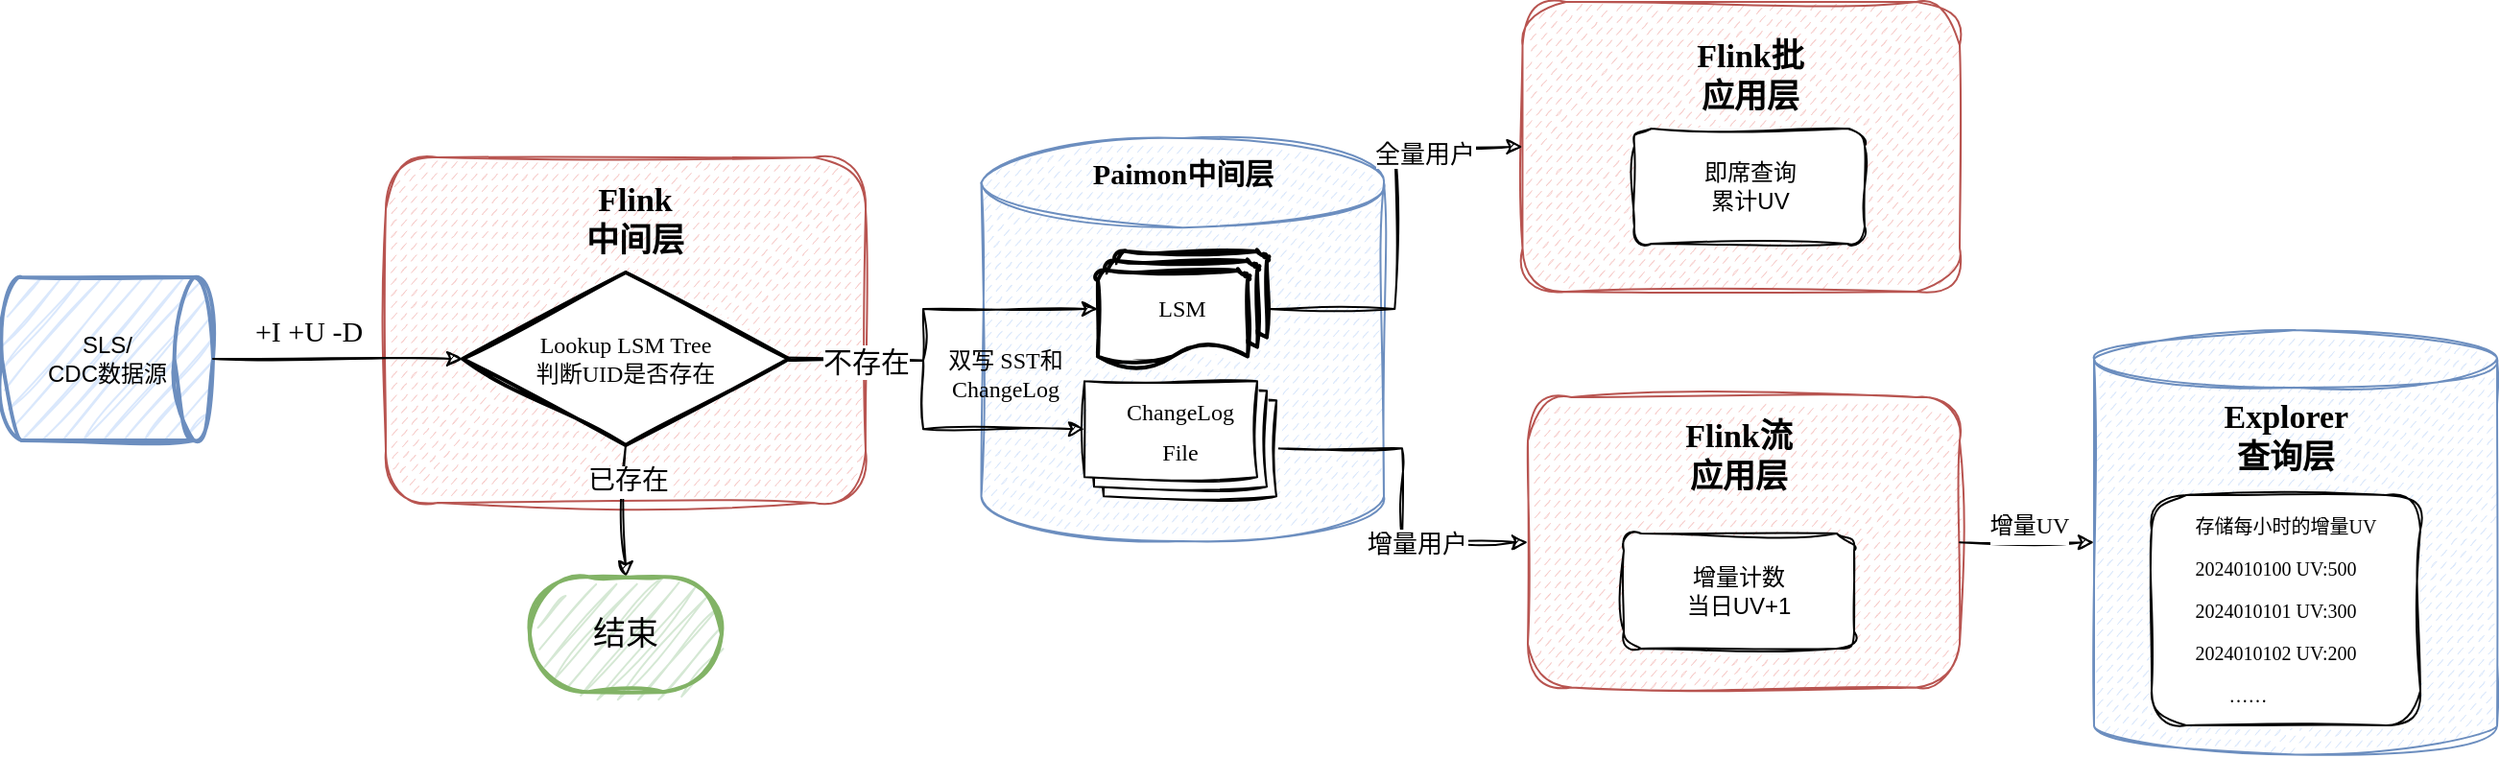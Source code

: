 <mxfile version="23.1.5" type="github">
  <diagram name="第 1 页" id="KnTpGIPtcygesuEFWRaa">
    <mxGraphModel dx="954" dy="532" grid="1" gridSize="10" guides="1" tooltips="1" connect="1" arrows="1" fold="1" page="1" pageScale="1" pageWidth="827" pageHeight="1169" math="0" shadow="0">
      <root>
        <mxCell id="0" />
        <mxCell id="1" parent="0" />
        <mxCell id="qaMExAlMrHJPnau9Rg41-77" value="" style="rounded=1;whiteSpace=wrap;html=1;fillStyle=dashed;sketch=1;curveFitting=1;jiggle=2;fillColor=#f8cecc;strokeColor=#b85450;" vertex="1" parent="1">
          <mxGeometry x="812.25" y="470" width="227.75" height="151" as="geometry" />
        </mxCell>
        <mxCell id="qaMExAlMrHJPnau9Rg41-40" value="" style="shape=cylinder3;whiteSpace=wrap;html=1;boundedLbl=1;backgroundOutline=1;size=23.296;fillStyle=dashed;sketch=1;curveFitting=1;jiggle=2;fillColor=#dae8fc;strokeColor=#6c8ebf;" vertex="1" parent="1">
          <mxGeometry x="530.25" y="541" width="209.75" height="210" as="geometry" />
        </mxCell>
        <mxCell id="qaMExAlMrHJPnau9Rg41-41" value="SLS/&lt;br&gt;CDC数据源" style="strokeWidth=2;html=1;shape=mxgraph.flowchart.direct_data;whiteSpace=wrap;sketch=1;curveFitting=1;jiggle=2;fillColor=#dae8fc;strokeColor=#6c8ebf;" vertex="1" parent="1">
          <mxGeometry x="20" y="613.5" width="110" height="85" as="geometry" />
        </mxCell>
        <mxCell id="qaMExAlMrHJPnau9Rg41-42" value="" style="rounded=1;whiteSpace=wrap;html=1;fillStyle=dashed;sketch=1;curveFitting=1;jiggle=2;fillColor=#f8cecc;strokeColor=#b85450;" vertex="1" parent="1">
          <mxGeometry x="220" y="551" width="250" height="180" as="geometry" />
        </mxCell>
        <mxCell id="qaMExAlMrHJPnau9Rg41-81" style="edgeStyle=orthogonalEdgeStyle;rounded=0;sketch=1;hachureGap=4;jiggle=2;curveFitting=1;orthogonalLoop=1;jettySize=auto;html=1;exitX=1;exitY=0.5;exitDx=0;exitDy=0;exitPerimeter=0;" edge="1" parent="1" source="qaMExAlMrHJPnau9Rg41-43" target="qaMExAlMrHJPnau9Rg41-77">
          <mxGeometry relative="1" as="geometry" />
        </mxCell>
        <mxCell id="qaMExAlMrHJPnau9Rg41-82" value="全量用户" style="edgeLabel;html=1;align=center;verticalAlign=middle;resizable=0;points=[];sketch=1;hachureGap=4;jiggle=2;curveFitting=1;fontSize=13;fontFamily=Comic Sans MS;" vertex="1" connectable="0" parent="qaMExAlMrHJPnau9Rg41-81">
          <mxGeometry x="0.525" y="-3" relative="1" as="geometry">
            <mxPoint as="offset" />
          </mxGeometry>
        </mxCell>
        <mxCell id="qaMExAlMrHJPnau9Rg41-43" value="&lt;font face=&quot;Comic Sans MS&quot;&gt;LSM&lt;/font&gt;" style="strokeWidth=2;html=1;shape=mxgraph.flowchart.multi-document;whiteSpace=wrap;sketch=1;curveFitting=1;jiggle=2;" vertex="1" parent="1">
          <mxGeometry x="591" y="600" width="88" height="60" as="geometry" />
        </mxCell>
        <mxCell id="qaMExAlMrHJPnau9Rg41-44" style="edgeStyle=orthogonalEdgeStyle;rounded=0;orthogonalLoop=1;jettySize=auto;html=1;exitX=0.5;exitY=1;exitDx=0;exitDy=0;exitPerimeter=0;entryX=0.5;entryY=0;entryDx=0;entryDy=0;entryPerimeter=0;sketch=1;curveFitting=1;jiggle=2;" edge="1" parent="1" source="qaMExAlMrHJPnau9Rg41-47" target="qaMExAlMrHJPnau9Rg41-52">
          <mxGeometry relative="1" as="geometry">
            <mxPoint x="350" y="761" as="targetPoint" />
          </mxGeometry>
        </mxCell>
        <mxCell id="qaMExAlMrHJPnau9Rg41-45" value="已存在" style="edgeLabel;html=1;align=center;verticalAlign=middle;resizable=0;points=[];rounded=0;fontFamily=Comic Sans MS;fontSize=14;fontColor=default;fillColor=none;gradientColor=none;" vertex="1" connectable="0" parent="qaMExAlMrHJPnau9Rg41-44">
          <mxGeometry x="-0.443" y="1" relative="1" as="geometry">
            <mxPoint as="offset" />
          </mxGeometry>
        </mxCell>
        <mxCell id="qaMExAlMrHJPnau9Rg41-46" style="edgeStyle=orthogonalEdgeStyle;rounded=0;orthogonalLoop=1;jettySize=auto;html=1;exitX=1;exitY=0.5;exitDx=0;exitDy=0;exitPerimeter=0;entryX=0;entryY=0.5;entryDx=0;entryDy=0;entryPerimeter=0;sketch=1;curveFitting=1;jiggle=2;" edge="1" parent="1" target="qaMExAlMrHJPnau9Rg41-43">
          <mxGeometry relative="1" as="geometry">
            <mxPoint x="530" y="656.76" as="targetPoint" />
            <mxPoint x="395" y="656.765" as="sourcePoint" />
            <Array as="points">
              <mxPoint x="500" y="657" />
              <mxPoint x="500" y="630" />
            </Array>
          </mxGeometry>
        </mxCell>
        <mxCell id="qaMExAlMrHJPnau9Rg41-47" value="Lookup LSM Tree&lt;br&gt;判断UID是否存在" style="strokeWidth=2;html=1;shape=mxgraph.flowchart.decision;whiteSpace=wrap;sketch=1;curveFitting=1;jiggle=2;fontFamily=Comic Sans MS;" vertex="1" parent="1">
          <mxGeometry x="260" y="611" width="170" height="90" as="geometry" />
        </mxCell>
        <mxCell id="qaMExAlMrHJPnau9Rg41-69" style="edgeStyle=orthogonalEdgeStyle;rounded=0;sketch=1;hachureGap=4;jiggle=2;curveFitting=1;orthogonalLoop=1;jettySize=auto;html=1;exitX=0;exitY=0;exitDx=100;exitDy=35;exitPerimeter=0;entryX=0;entryY=0.5;entryDx=0;entryDy=0;" edge="1" parent="1" source="qaMExAlMrHJPnau9Rg41-50" target="qaMExAlMrHJPnau9Rg41-55">
          <mxGeometry relative="1" as="geometry">
            <mxPoint x="790" y="703" as="targetPoint" />
          </mxGeometry>
        </mxCell>
        <mxCell id="qaMExAlMrHJPnau9Rg41-83" value="增量用户" style="edgeLabel;html=1;align=center;verticalAlign=middle;resizable=0;points=[];sketch=1;hachureGap=4;jiggle=2;curveFitting=1;fontSize=13;fontFamily=Comic Sans MS;" vertex="1" connectable="0" parent="qaMExAlMrHJPnau9Rg41-69">
          <mxGeometry x="0.356" relative="1" as="geometry">
            <mxPoint as="offset" />
          </mxGeometry>
        </mxCell>
        <mxCell id="qaMExAlMrHJPnau9Rg41-50" value="" style="verticalLabelPosition=bottom;verticalAlign=top;html=1;shape=mxgraph.basic.layered_rect;dx=10;outlineConnect=0;whiteSpace=wrap;sketch=1;curveFitting=1;jiggle=2;" vertex="1" parent="1">
          <mxGeometry x="584" y="667.63" width="100" height="60" as="geometry" />
        </mxCell>
        <mxCell id="qaMExAlMrHJPnau9Rg41-51" style="edgeStyle=orthogonalEdgeStyle;rounded=0;orthogonalLoop=1;jettySize=auto;html=1;exitX=1;exitY=0.5;exitDx=0;exitDy=0;exitPerimeter=0;entryX=0;entryY=0.5;entryDx=0;entryDy=0;entryPerimeter=0;sketch=1;curveFitting=1;jiggle=2;" edge="1" parent="1" source="qaMExAlMrHJPnau9Rg41-41" target="qaMExAlMrHJPnau9Rg41-47">
          <mxGeometry relative="1" as="geometry" />
        </mxCell>
        <mxCell id="qaMExAlMrHJPnau9Rg41-52" value="&lt;font style=&quot;font-size: 17px;&quot; face=&quot;Comic Sans MS&quot;&gt;结束&lt;/font&gt;" style="strokeWidth=2;html=1;shape=mxgraph.flowchart.terminator;whiteSpace=wrap;sketch=1;curveFitting=1;jiggle=2;fillColor=#d5e8d4;strokeColor=#82b366;" vertex="1" parent="1">
          <mxGeometry x="295" y="769.62" width="100" height="60" as="geometry" />
        </mxCell>
        <mxCell id="qaMExAlMrHJPnau9Rg41-53" style="edgeStyle=orthogonalEdgeStyle;rounded=0;orthogonalLoop=1;jettySize=auto;html=1;exitX=1;exitY=0.5;exitDx=0;exitDy=0;exitPerimeter=0;entryX=0;entryY=0;entryDx=0;entryDy=25;entryPerimeter=0;sketch=1;curveFitting=1;jiggle=2;" edge="1" parent="1" source="qaMExAlMrHJPnau9Rg41-47" target="qaMExAlMrHJPnau9Rg41-50">
          <mxGeometry relative="1" as="geometry">
            <Array as="points">
              <mxPoint x="500" y="657" />
              <mxPoint x="500" y="693" />
            </Array>
          </mxGeometry>
        </mxCell>
        <mxCell id="qaMExAlMrHJPnau9Rg41-54" value="不存在" style="edgeLabel;html=1;align=center;verticalAlign=middle;resizable=0;points=[];rounded=0;fontFamily=Comic Sans MS;fontSize=15;fontColor=default;fillColor=none;gradientColor=none;" vertex="1" connectable="0" parent="qaMExAlMrHJPnau9Rg41-53">
          <mxGeometry x="-0.639" y="-3" relative="1" as="geometry">
            <mxPoint x="6" y="-3" as="offset" />
          </mxGeometry>
        </mxCell>
        <mxCell id="qaMExAlMrHJPnau9Rg41-55" value="" style="rounded=1;whiteSpace=wrap;html=1;fillStyle=dashed;sketch=1;curveFitting=1;jiggle=2;fillColor=#f8cecc;strokeColor=#b85450;" vertex="1" parent="1">
          <mxGeometry x="815" y="676" width="225" height="151.26" as="geometry" />
        </mxCell>
        <mxCell id="qaMExAlMrHJPnau9Rg41-56" value="增量计数&lt;br&gt;当日UV+1" style="rounded=1;whiteSpace=wrap;html=1;sketch=1;curveFitting=1;jiggle=2;" vertex="1" parent="1">
          <mxGeometry x="865" y="747" width="120" height="60" as="geometry" />
        </mxCell>
        <mxCell id="qaMExAlMrHJPnau9Rg41-57" value="" style="shape=cylinder3;whiteSpace=wrap;html=1;boundedLbl=1;backgroundOutline=1;size=15;fillStyle=dashed;sketch=1;curveFitting=1;jiggle=2;fillColor=#dae8fc;strokeColor=#6c8ebf;" vertex="1" parent="1">
          <mxGeometry x="1110" y="641" width="210" height="221.26" as="geometry" />
        </mxCell>
        <mxCell id="qaMExAlMrHJPnau9Rg41-58" value="Flink &lt;br&gt;中间层" style="text;html=1;align=center;verticalAlign=middle;whiteSpace=wrap;rounded=0;fontFamily=Comic Sans MS;fontSize=17;fontStyle=1" vertex="1" parent="1">
          <mxGeometry x="300" y="571" width="100" height="25" as="geometry" />
        </mxCell>
        <mxCell id="qaMExAlMrHJPnau9Rg41-59" value="+I +U -D" style="text;html=1;align=center;verticalAlign=middle;whiteSpace=wrap;rounded=0;fontFamily=Comic Sans MS;fontSize=15;fontColor=default;" vertex="1" parent="1">
          <mxGeometry x="140" y="626" width="80" height="30" as="geometry" />
        </mxCell>
        <mxCell id="qaMExAlMrHJPnau9Rg41-60" value="&lt;font style=&quot;font-size: 12px;&quot;&gt;ChangeLog File&lt;/font&gt;" style="text;html=1;align=center;verticalAlign=middle;whiteSpace=wrap;rounded=0;fontFamily=Comic Sans MS;fontSize=17;fontColor=default;" vertex="1" parent="1">
          <mxGeometry x="604" y="677.5" width="60" height="30" as="geometry" />
        </mxCell>
        <mxCell id="qaMExAlMrHJPnau9Rg41-61" value="&lt;b&gt;Flink流&lt;br&gt;应用层&lt;/b&gt;" style="text;html=1;align=center;verticalAlign=middle;whiteSpace=wrap;rounded=0;fontFamily=Comic Sans MS;fontSize=17;" vertex="1" parent="1">
          <mxGeometry x="875" y="693.88" width="100" height="25.62" as="geometry" />
        </mxCell>
        <mxCell id="qaMExAlMrHJPnau9Rg41-62" value="&lt;b&gt;Paimon中间层&lt;/b&gt;" style="text;html=1;align=center;verticalAlign=middle;whiteSpace=wrap;rounded=0;fontFamily=Comic Sans MS;fontSize=15;strokeWidth=0;" vertex="1" parent="1">
          <mxGeometry x="577.62" y="541" width="115" height="35" as="geometry" />
        </mxCell>
        <mxCell id="qaMExAlMrHJPnau9Rg41-63" value="&lt;b&gt;Explorer 查询层&lt;/b&gt;" style="text;html=1;align=center;verticalAlign=middle;whiteSpace=wrap;rounded=0;fontFamily=Comic Sans MS;fontSize=17;" vertex="1" parent="1">
          <mxGeometry x="1180" y="682" width="60" height="30" as="geometry" />
        </mxCell>
        <mxCell id="qaMExAlMrHJPnau9Rg41-64" value="双写 SST和ChangeLog" style="text;html=1;align=center;verticalAlign=middle;whiteSpace=wrap;rounded=0;fontFamily=Comic Sans MS;fontSize=12;fontColor=default;" vertex="1" parent="1">
          <mxGeometry x="509.24" y="656" width="68.38" height="15" as="geometry" />
        </mxCell>
        <mxCell id="qaMExAlMrHJPnau9Rg41-65" value="&lt;font style=&quot;font-size: 12px;&quot;&gt;增量UV&lt;/font&gt;" style="edgeStyle=orthogonalEdgeStyle;rounded=0;orthogonalLoop=1;jettySize=auto;html=1;exitX=1;exitY=0.5;exitDx=0;exitDy=0;entryX=0;entryY=0.5;entryDx=0;entryDy=0;entryPerimeter=0;fontFamily=Comic Sans MS;fontSize=17;fontColor=default;sketch=1;curveFitting=1;jiggle=2;" edge="1" parent="1" source="qaMExAlMrHJPnau9Rg41-55" target="qaMExAlMrHJPnau9Rg41-57">
          <mxGeometry x="0.013" y="10" relative="1" as="geometry">
            <mxPoint as="offset" />
          </mxGeometry>
        </mxCell>
        <mxCell id="qaMExAlMrHJPnau9Rg41-66" value="&lt;p style=&quot;border-color: var(--border-color); font-size: 10px; text-align: left;&quot;&gt;存储每小时的增量UV&lt;/p&gt;&lt;p style=&quot;border-color: var(--border-color); font-size: 10px; text-align: left;&quot;&gt;2024010100 UV:500&lt;/p&gt;&lt;p style=&quot;border-color: var(--border-color); font-size: 10px; text-align: left;&quot;&gt;2024010101 UV:300&lt;/p&gt;&lt;p style=&quot;border-color: var(--border-color); font-size: 10px; text-align: left;&quot;&gt;2024010102 UV:200&lt;/p&gt;&lt;p style=&quot;border-color: var(--border-color); font-size: 10px; text-align: left;&quot;&gt;&lt;span style=&quot;white-space: pre;&quot;&gt;&amp;nbsp;&amp;nbsp;&amp;nbsp;&amp;nbsp;&lt;/span&gt;&amp;nbsp; &amp;nbsp;……&lt;/p&gt;" style="rounded=1;whiteSpace=wrap;html=1;align=center;verticalAlign=middle;fontFamily=Comic Sans MS;fontSize=17;fontColor=default;fillColor=default;gradientColor=none;sketch=1;curveFitting=1;jiggle=2;" vertex="1" parent="1">
          <mxGeometry x="1140" y="727" width="140" height="120" as="geometry" />
        </mxCell>
        <mxCell id="qaMExAlMrHJPnau9Rg41-68" value="即席查询&lt;br&gt;累计UV" style="rounded=1;whiteSpace=wrap;html=1;sketch=1;curveFitting=1;jiggle=2;" vertex="1" parent="1">
          <mxGeometry x="870.5" y="536" width="120" height="60" as="geometry" />
        </mxCell>
        <mxCell id="qaMExAlMrHJPnau9Rg41-78" value="&lt;b&gt;Flink批&lt;br&gt;应用层&lt;br&gt;&lt;/b&gt;" style="text;html=1;align=center;verticalAlign=middle;whiteSpace=wrap;rounded=0;fontFamily=Comic Sans MS;fontSize=17;" vertex="1" parent="1">
          <mxGeometry x="880.5" y="496" width="100" height="25.62" as="geometry" />
        </mxCell>
      </root>
    </mxGraphModel>
  </diagram>
</mxfile>
